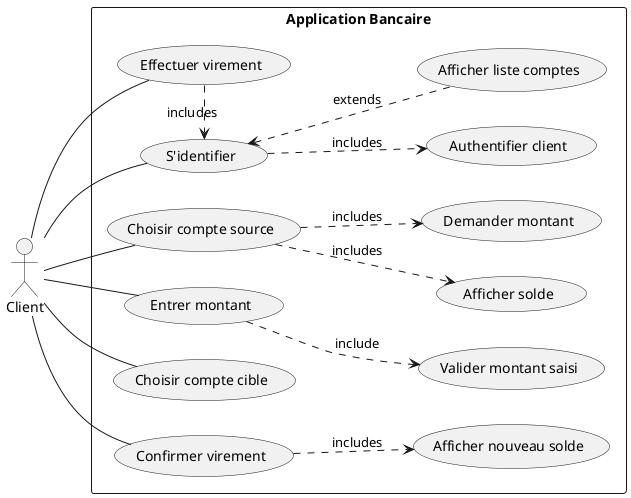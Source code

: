 @startuml

left to right direction
actor "Client" as client
rectangle "Application Bancaire" {
  usecase "Effectuer virement" as makeTransfer
  usecase "S'identifier" as login
  usecase "Authentifier client" as checkAuth
  usecase "Afficher liste comptes" as listAccounts
  usecase "Choisir compte source" as chooseAccount
  usecase "Afficher solde" as showBalance
  usecase "Demander montant" as promptForAmount
  usecase "Entrer montant" as enterAmount
  usecase "Choisir compte cible" as chooseTargetAccount
  usecase "Valider montant saisi" as checkAmount
  usecase "Confirmer virement" as confirmTransfer
  usecase "Afficher nouveau solde" as showNewBalance
}

client -- makeTransfer
client -- login
makeTransfer .> login: includes
login ..> checkAuth: includes
login <.. listAccounts: extends
client -- chooseAccount
chooseAccount ..> showBalance: includes
chooseAccount ..> promptForAmount: includes
client -- enterAmount
client -- chooseTargetAccount
enterAmount ..> checkAmount: include
client -- confirmTransfer
confirmTransfer ..> showNewBalance: includes

@enduml
